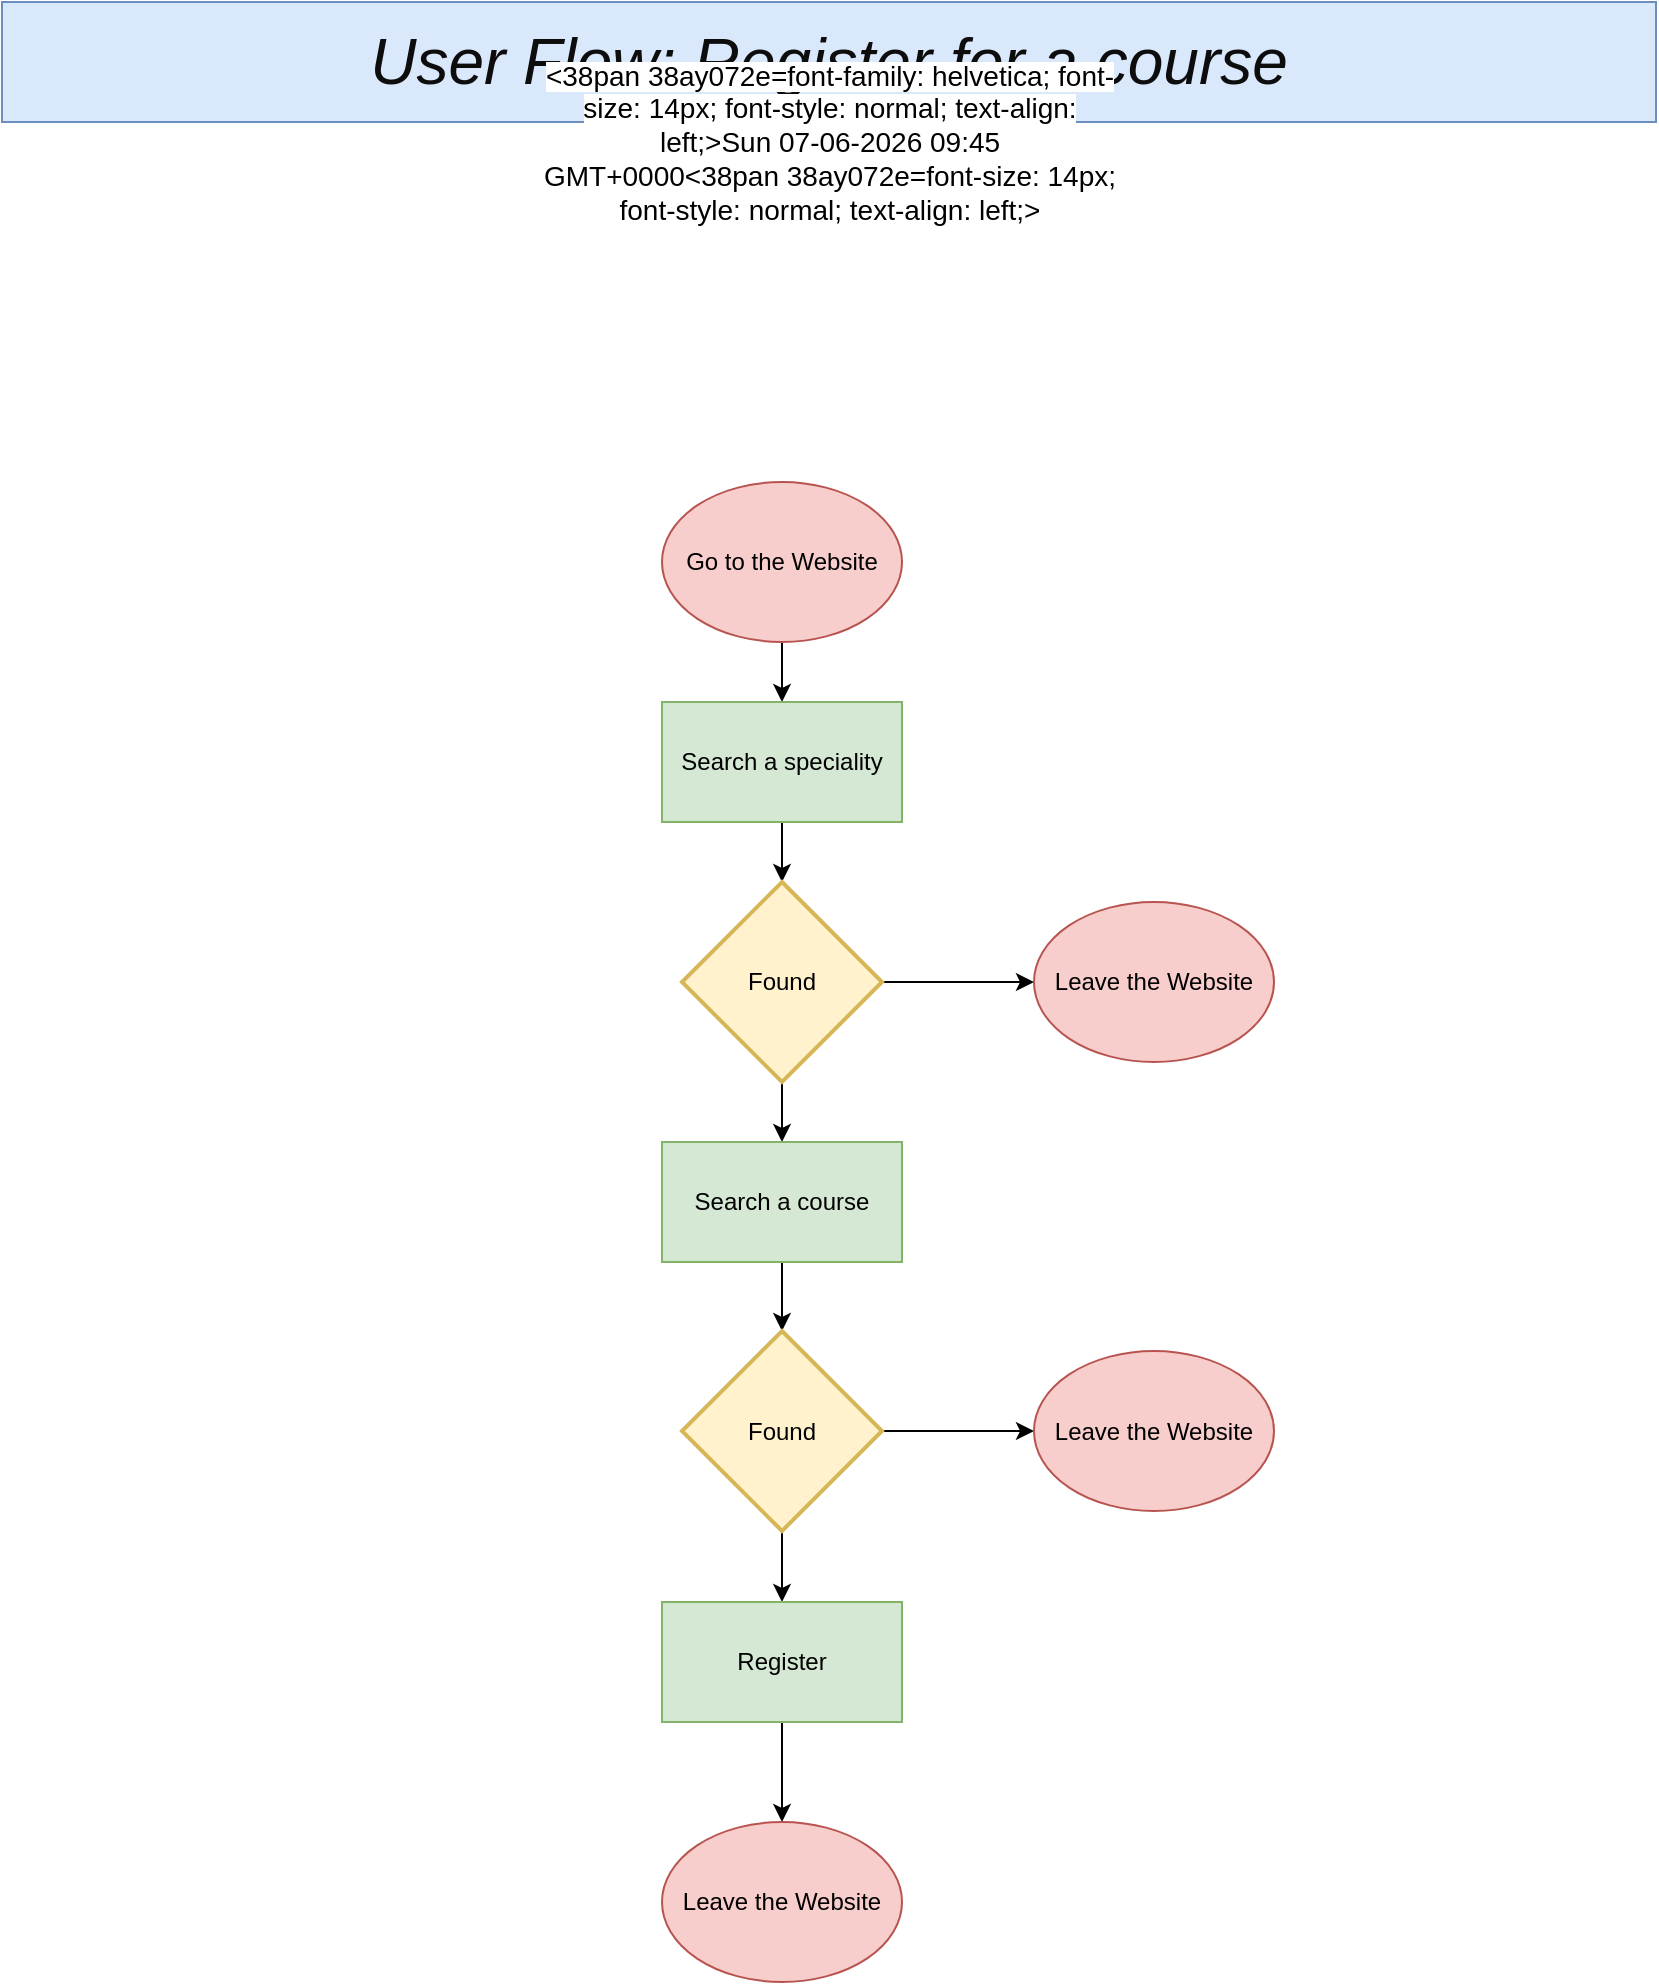 <mxfile version="14.1.8" type="github" pages="2">
  <diagram id="xPHTDoWD5RQRcpjtNL1s" name="User Flow: Register for a course">
    <mxGraphModel dx="1577" dy="852" grid="1" gridSize="10" guides="1" tooltips="1" connect="1" arrows="1" fold="1" page="1" pageScale="1" pageWidth="827" pageHeight="1169" math="0" shadow="0">
      <root>
        <mxCell id="0" />
        <mxCell id="1" parent="0" />
        <mxCell id="xnWmR-Z47O8tbKrrqcVm-7" style="edgeStyle=orthogonalEdgeStyle;rounded=0;orthogonalLoop=1;jettySize=auto;html=1;" edge="1" parent="1" source="xnWmR-Z47O8tbKrrqcVm-1" target="xnWmR-Z47O8tbKrrqcVm-2">
          <mxGeometry relative="1" as="geometry" />
        </mxCell>
        <mxCell id="xnWmR-Z47O8tbKrrqcVm-1" value="Go to the Website" style="ellipse;whiteSpace=wrap;html=1;fillColor=#f8cecc;strokeColor=#b85450;" vertex="1" parent="1">
          <mxGeometry x="330" y="240" width="120" height="80" as="geometry" />
        </mxCell>
        <mxCell id="xnWmR-Z47O8tbKrrqcVm-8" style="edgeStyle=orthogonalEdgeStyle;rounded=0;orthogonalLoop=1;jettySize=auto;html=1;" edge="1" parent="1" source="xnWmR-Z47O8tbKrrqcVm-2" target="xnWmR-Z47O8tbKrrqcVm-3">
          <mxGeometry relative="1" as="geometry" />
        </mxCell>
        <mxCell id="xnWmR-Z47O8tbKrrqcVm-2" value="Search a speciality" style="rounded=0;whiteSpace=wrap;html=1;fillColor=#d5e8d4;strokeColor=#82b366;" vertex="1" parent="1">
          <mxGeometry x="330" y="350" width="120" height="60" as="geometry" />
        </mxCell>
        <mxCell id="xnWmR-Z47O8tbKrrqcVm-9" style="edgeStyle=orthogonalEdgeStyle;rounded=0;orthogonalLoop=1;jettySize=auto;html=1;" edge="1" parent="1" source="xnWmR-Z47O8tbKrrqcVm-3" target="xnWmR-Z47O8tbKrrqcVm-4">
          <mxGeometry relative="1" as="geometry" />
        </mxCell>
        <mxCell id="xnWmR-Z47O8tbKrrqcVm-42" style="edgeStyle=orthogonalEdgeStyle;rounded=0;orthogonalLoop=1;jettySize=auto;html=1;fontSize=32;" edge="1" parent="1" source="xnWmR-Z47O8tbKrrqcVm-3" target="xnWmR-Z47O8tbKrrqcVm-43">
          <mxGeometry relative="1" as="geometry">
            <mxPoint x="586" y="490" as="targetPoint" />
          </mxGeometry>
        </mxCell>
        <mxCell id="xnWmR-Z47O8tbKrrqcVm-3" value="Found" style="strokeWidth=2;html=1;shape=mxgraph.flowchart.decision;whiteSpace=wrap;fillColor=#fff2cc;strokeColor=#d6b656;" vertex="1" parent="1">
          <mxGeometry x="340" y="440" width="100" height="100" as="geometry" />
        </mxCell>
        <mxCell id="xnWmR-Z47O8tbKrrqcVm-10" style="edgeStyle=orthogonalEdgeStyle;rounded=0;orthogonalLoop=1;jettySize=auto;html=1;" edge="1" parent="1" source="xnWmR-Z47O8tbKrrqcVm-4" target="xnWmR-Z47O8tbKrrqcVm-5">
          <mxGeometry relative="1" as="geometry" />
        </mxCell>
        <mxCell id="xnWmR-Z47O8tbKrrqcVm-4" value="Search a course" style="rounded=0;whiteSpace=wrap;html=1;fillColor=#d5e8d4;strokeColor=#82b366;" vertex="1" parent="1">
          <mxGeometry x="330" y="570" width="120" height="60" as="geometry" />
        </mxCell>
        <mxCell id="xnWmR-Z47O8tbKrrqcVm-11" style="edgeStyle=orthogonalEdgeStyle;rounded=0;orthogonalLoop=1;jettySize=auto;html=1;" edge="1" parent="1" source="xnWmR-Z47O8tbKrrqcVm-5" target="xnWmR-Z47O8tbKrrqcVm-6">
          <mxGeometry relative="1" as="geometry" />
        </mxCell>
        <mxCell id="xnWmR-Z47O8tbKrrqcVm-45" style="edgeStyle=orthogonalEdgeStyle;rounded=0;orthogonalLoop=1;jettySize=auto;html=1;fontSize=32;" edge="1" parent="1" source="xnWmR-Z47O8tbKrrqcVm-5" target="xnWmR-Z47O8tbKrrqcVm-44">
          <mxGeometry relative="1" as="geometry" />
        </mxCell>
        <mxCell id="xnWmR-Z47O8tbKrrqcVm-5" value="Found" style="strokeWidth=2;html=1;shape=mxgraph.flowchart.decision;whiteSpace=wrap;fillColor=#fff2cc;strokeColor=#d6b656;" vertex="1" parent="1">
          <mxGeometry x="340" y="664.5" width="100" height="100" as="geometry" />
        </mxCell>
        <mxCell id="xnWmR-Z47O8tbKrrqcVm-14" style="edgeStyle=orthogonalEdgeStyle;rounded=0;orthogonalLoop=1;jettySize=auto;html=1;" edge="1" parent="1" source="xnWmR-Z47O8tbKrrqcVm-6" target="xnWmR-Z47O8tbKrrqcVm-13">
          <mxGeometry relative="1" as="geometry" />
        </mxCell>
        <mxCell id="xnWmR-Z47O8tbKrrqcVm-6" value="Register" style="rounded=0;whiteSpace=wrap;html=1;fillColor=#d5e8d4;strokeColor=#82b366;" vertex="1" parent="1">
          <mxGeometry x="330" y="800" width="120" height="60" as="geometry" />
        </mxCell>
        <mxCell id="xnWmR-Z47O8tbKrrqcVm-13" value="Leave the Website" style="ellipse;whiteSpace=wrap;html=1;fillColor=#f8cecc;strokeColor=#b85450;" vertex="1" parent="1">
          <mxGeometry x="330" y="910" width="120" height="80" as="geometry" />
        </mxCell>
        <object label="&lt;em style=&quot;margin: 0px ; padding: 0px ; border: 0px ; outline: 0px ; vertical-align: top ; color: rgb(13 , 13 , 13) ; font-family: &amp;#34;pt sans&amp;#34; , &amp;#34;arial&amp;#34; , sans-serif ; font-size: 32px&quot;&gt;%page%&lt;br style=&quot;font-size: 32px&quot;&gt;&lt;/em&gt;" placeholders="1" id="xnWmR-Z47O8tbKrrqcVm-16">
          <mxCell style="text;html=1;strokeColor=#6c8ebf;fillColor=#dae8fc;align=center;verticalAlign=middle;whiteSpace=wrap;rounded=0;fontSize=32;labelBackgroundColor=none;" vertex="1" parent="1">
            <mxGeometry width="827" height="60" as="geometry" />
          </mxCell>
        </object>
        <object label="&lt;em style=&quot;margin: 0px; padding: 0px; border: 0px; outline: 0px; vertical-align: top; font-family: &amp;quot;pt sans&amp;quot;, arial, sans-serif; font-size: 13px; background-color: rgb(255, 255, 255);&quot;&gt;&lt;span style=&quot;font-size: 14px; font-style: normal; text-align: left;&quot;&gt;%date{&lt;/span&gt;&lt;span style=&quot;font-family: helvetica; font-size: 14px; font-style: normal; text-align: left;&quot;&gt;ddd dd-mm-yyyy HH:MM Z&lt;/span&gt;&lt;span style=&quot;font-size: 14px; font-style: normal; text-align: left;&quot;&gt;}%&lt;/span&gt;&lt;/em&gt;" placeholders="1" id="xnWmR-Z47O8tbKrrqcVm-37">
          <mxCell style="text;html=1;strokeColor=none;fillColor=none;align=center;verticalAlign=middle;whiteSpace=wrap;rounded=0;" vertex="1" parent="1">
            <mxGeometry x="269" y="60" width="290" height="20" as="geometry" />
          </mxCell>
        </object>
        <mxCell id="xnWmR-Z47O8tbKrrqcVm-43" value="Leave the Website" style="ellipse;whiteSpace=wrap;html=1;fillColor=#f8cecc;strokeColor=#b85450;" vertex="1" parent="1">
          <mxGeometry x="516" y="450" width="120" height="80" as="geometry" />
        </mxCell>
        <mxCell id="xnWmR-Z47O8tbKrrqcVm-44" value="Leave the Website" style="ellipse;whiteSpace=wrap;html=1;fillColor=#f8cecc;strokeColor=#b85450;" vertex="1" parent="1">
          <mxGeometry x="516" y="674.5" width="120" height="80" as="geometry" />
        </mxCell>
      </root>
    </mxGraphModel>
  </diagram>
  <diagram name="Copy of User Flow: Register for webinar" id="_C2A6eRYeS3BnPcMSG0V">
    <mxGraphModel dx="946" dy="511" grid="1" gridSize="10" guides="1" tooltips="1" connect="1" arrows="1" fold="1" page="1" pageScale="1" pageWidth="827" pageHeight="1169" math="0" shadow="0">
      <root>
        <mxCell id="iA8VyBwAfBY-zT3LYvLD-0" />
        <mxCell id="iA8VyBwAfBY-zT3LYvLD-1" parent="iA8VyBwAfBY-zT3LYvLD-0" />
        <mxCell id="iA8VyBwAfBY-zT3LYvLD-2" style="edgeStyle=orthogonalEdgeStyle;rounded=0;orthogonalLoop=1;jettySize=auto;html=1;" edge="1" parent="iA8VyBwAfBY-zT3LYvLD-1" source="iA8VyBwAfBY-zT3LYvLD-3" target="iA8VyBwAfBY-zT3LYvLD-5">
          <mxGeometry relative="1" as="geometry" />
        </mxCell>
        <mxCell id="iA8VyBwAfBY-zT3LYvLD-3" value="Go to the Website" style="ellipse;whiteSpace=wrap;html=1;fillColor=#f8cecc;strokeColor=#b85450;" vertex="1" parent="iA8VyBwAfBY-zT3LYvLD-1">
          <mxGeometry x="330" y="240" width="120" height="80" as="geometry" />
        </mxCell>
        <mxCell id="iA8VyBwAfBY-zT3LYvLD-4" style="edgeStyle=orthogonalEdgeStyle;rounded=0;orthogonalLoop=1;jettySize=auto;html=1;" edge="1" parent="iA8VyBwAfBY-zT3LYvLD-1" source="iA8VyBwAfBY-zT3LYvLD-5" target="iA8VyBwAfBY-zT3LYvLD-8">
          <mxGeometry relative="1" as="geometry" />
        </mxCell>
        <mxCell id="iA8VyBwAfBY-zT3LYvLD-5" value="Search a speciality" style="rounded=0;whiteSpace=wrap;html=1;fillColor=#d5e8d4;strokeColor=#82b366;" vertex="1" parent="iA8VyBwAfBY-zT3LYvLD-1">
          <mxGeometry x="330" y="350" width="120" height="60" as="geometry" />
        </mxCell>
        <mxCell id="iA8VyBwAfBY-zT3LYvLD-6" style="edgeStyle=orthogonalEdgeStyle;rounded=0;orthogonalLoop=1;jettySize=auto;html=1;" edge="1" parent="iA8VyBwAfBY-zT3LYvLD-1" source="iA8VyBwAfBY-zT3LYvLD-8" target="iA8VyBwAfBY-zT3LYvLD-10">
          <mxGeometry relative="1" as="geometry" />
        </mxCell>
        <mxCell id="iA8VyBwAfBY-zT3LYvLD-7" style="edgeStyle=orthogonalEdgeStyle;rounded=0;orthogonalLoop=1;jettySize=auto;html=1;fontSize=32;" edge="1" parent="iA8VyBwAfBY-zT3LYvLD-1" source="iA8VyBwAfBY-zT3LYvLD-8" target="iA8VyBwAfBY-zT3LYvLD-19">
          <mxGeometry relative="1" as="geometry">
            <mxPoint x="586" y="490" as="targetPoint" />
          </mxGeometry>
        </mxCell>
        <mxCell id="iA8VyBwAfBY-zT3LYvLD-8" value="Found" style="strokeWidth=2;html=1;shape=mxgraph.flowchart.decision;whiteSpace=wrap;fillColor=#fff2cc;strokeColor=#d6b656;" vertex="1" parent="iA8VyBwAfBY-zT3LYvLD-1">
          <mxGeometry x="340" y="440" width="100" height="100" as="geometry" />
        </mxCell>
        <mxCell id="iA8VyBwAfBY-zT3LYvLD-9" style="edgeStyle=orthogonalEdgeStyle;rounded=0;orthogonalLoop=1;jettySize=auto;html=1;" edge="1" parent="iA8VyBwAfBY-zT3LYvLD-1" source="iA8VyBwAfBY-zT3LYvLD-10" target="iA8VyBwAfBY-zT3LYvLD-13">
          <mxGeometry relative="1" as="geometry" />
        </mxCell>
        <mxCell id="iA8VyBwAfBY-zT3LYvLD-10" value="Search a course" style="rounded=0;whiteSpace=wrap;html=1;fillColor=#d5e8d4;strokeColor=#82b366;" vertex="1" parent="iA8VyBwAfBY-zT3LYvLD-1">
          <mxGeometry x="330" y="570" width="120" height="60" as="geometry" />
        </mxCell>
        <mxCell id="iA8VyBwAfBY-zT3LYvLD-11" style="edgeStyle=orthogonalEdgeStyle;rounded=0;orthogonalLoop=1;jettySize=auto;html=1;" edge="1" parent="iA8VyBwAfBY-zT3LYvLD-1" source="iA8VyBwAfBY-zT3LYvLD-13" target="iA8VyBwAfBY-zT3LYvLD-15">
          <mxGeometry relative="1" as="geometry" />
        </mxCell>
        <mxCell id="iA8VyBwAfBY-zT3LYvLD-12" style="edgeStyle=orthogonalEdgeStyle;rounded=0;orthogonalLoop=1;jettySize=auto;html=1;fontSize=32;" edge="1" parent="iA8VyBwAfBY-zT3LYvLD-1" source="iA8VyBwAfBY-zT3LYvLD-13" target="iA8VyBwAfBY-zT3LYvLD-20">
          <mxGeometry relative="1" as="geometry" />
        </mxCell>
        <mxCell id="iA8VyBwAfBY-zT3LYvLD-13" value="Found" style="strokeWidth=2;html=1;shape=mxgraph.flowchart.decision;whiteSpace=wrap;fillColor=#fff2cc;strokeColor=#d6b656;" vertex="1" parent="iA8VyBwAfBY-zT3LYvLD-1">
          <mxGeometry x="340" y="664.5" width="100" height="100" as="geometry" />
        </mxCell>
        <mxCell id="iA8VyBwAfBY-zT3LYvLD-14" style="edgeStyle=orthogonalEdgeStyle;rounded=0;orthogonalLoop=1;jettySize=auto;html=1;" edge="1" parent="iA8VyBwAfBY-zT3LYvLD-1" source="iA8VyBwAfBY-zT3LYvLD-15" target="iA8VyBwAfBY-zT3LYvLD-16">
          <mxGeometry relative="1" as="geometry" />
        </mxCell>
        <mxCell id="iA8VyBwAfBY-zT3LYvLD-15" value="Register" style="rounded=0;whiteSpace=wrap;html=1;fillColor=#d5e8d4;strokeColor=#82b366;" vertex="1" parent="iA8VyBwAfBY-zT3LYvLD-1">
          <mxGeometry x="330" y="800" width="120" height="60" as="geometry" />
        </mxCell>
        <mxCell id="iA8VyBwAfBY-zT3LYvLD-16" value="Leave the Website" style="ellipse;whiteSpace=wrap;html=1;fillColor=#f8cecc;strokeColor=#b85450;" vertex="1" parent="iA8VyBwAfBY-zT3LYvLD-1">
          <mxGeometry x="330" y="910" width="120" height="80" as="geometry" />
        </mxCell>
        <object label="&lt;em style=&quot;margin: 0px ; padding: 0px ; border: 0px ; outline: 0px ; vertical-align: top ; color: rgb(13 , 13 , 13) ; font-family: &amp;#34;pt sans&amp;#34; , &amp;#34;arial&amp;#34; , sans-serif ; font-size: 32px&quot;&gt;%page%&lt;br style=&quot;font-size: 32px&quot;&gt;&lt;/em&gt;" placeholders="1" id="iA8VyBwAfBY-zT3LYvLD-17">
          <mxCell style="text;html=1;strokeColor=#6c8ebf;fillColor=#dae8fc;align=center;verticalAlign=middle;whiteSpace=wrap;rounded=0;fontSize=32;labelBackgroundColor=none;" vertex="1" parent="iA8VyBwAfBY-zT3LYvLD-1">
            <mxGeometry width="827" height="60" as="geometry" />
          </mxCell>
        </object>
        <object label="&lt;em style=&quot;margin: 0px; padding: 0px; border: 0px; outline: 0px; vertical-align: top; font-family: &amp;quot;pt sans&amp;quot;, arial, sans-serif; font-size: 13px; background-color: rgb(255, 255, 255);&quot;&gt;&lt;span style=&quot;font-size: 14px; font-style: normal; text-align: left;&quot;&gt;%date{&lt;/span&gt;&lt;span style=&quot;font-family: helvetica; font-size: 14px; font-style: normal; text-align: left;&quot;&gt;ddd dd-mm-yyyy HH:MM Z&lt;/span&gt;&lt;span style=&quot;font-size: 14px; font-style: normal; text-align: left;&quot;&gt;}%&lt;/span&gt;&lt;/em&gt;" placeholders="1" id="iA8VyBwAfBY-zT3LYvLD-18">
          <mxCell style="text;html=1;strokeColor=none;fillColor=none;align=center;verticalAlign=middle;whiteSpace=wrap;rounded=0;" vertex="1" parent="iA8VyBwAfBY-zT3LYvLD-1">
            <mxGeometry x="269" y="60" width="290" height="20" as="geometry" />
          </mxCell>
        </object>
        <mxCell id="iA8VyBwAfBY-zT3LYvLD-19" value="Leave the Website" style="ellipse;whiteSpace=wrap;html=1;fillColor=#f8cecc;strokeColor=#b85450;" vertex="1" parent="iA8VyBwAfBY-zT3LYvLD-1">
          <mxGeometry x="516" y="450" width="120" height="80" as="geometry" />
        </mxCell>
        <mxCell id="iA8VyBwAfBY-zT3LYvLD-20" value="Leave the Website" style="ellipse;whiteSpace=wrap;html=1;fillColor=#f8cecc;strokeColor=#b85450;" vertex="1" parent="iA8VyBwAfBY-zT3LYvLD-1">
          <mxGeometry x="516" y="674.5" width="120" height="80" as="geometry" />
        </mxCell>
      </root>
    </mxGraphModel>
  </diagram>
</mxfile>
